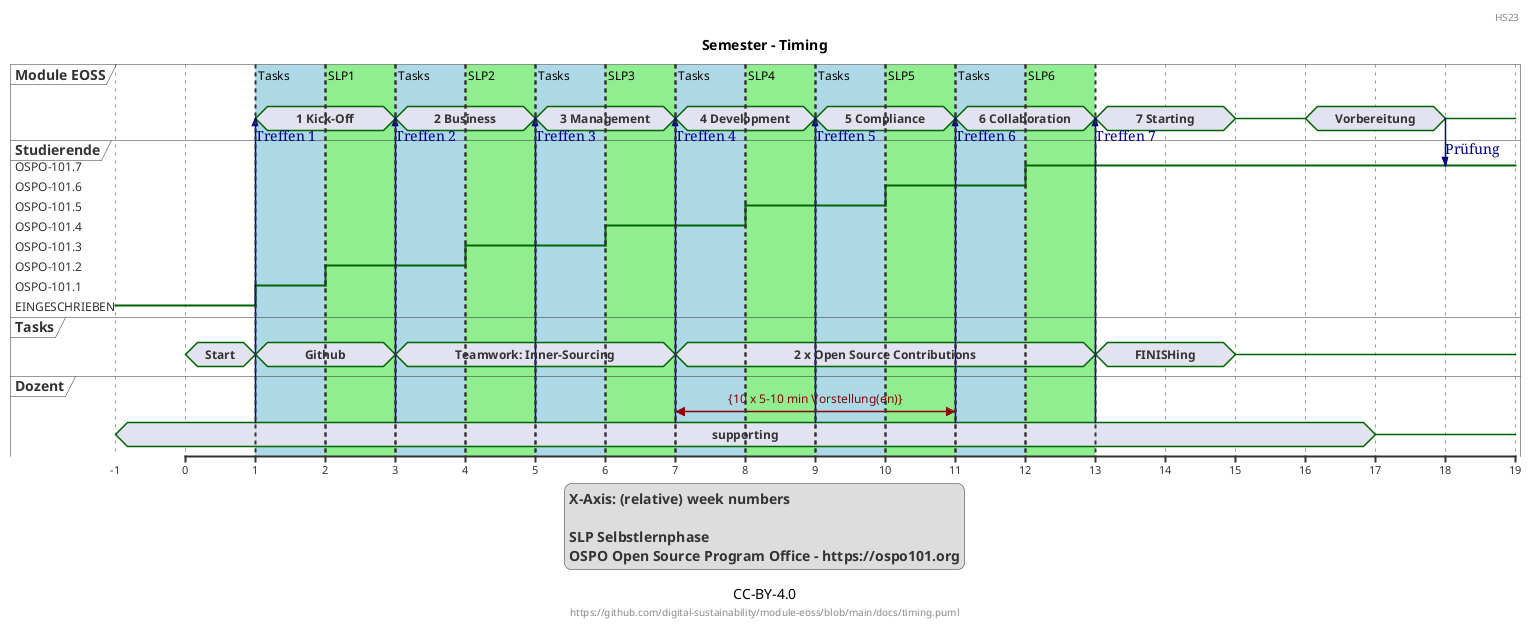 @startuml
Title Semester - Timing
header: HS23
footer: "https://github.com/digital-sustainability/module-eoss/blob/main/docs/timing.puml"
caption CC-BY-4.0

legend
X-Axis: (relative) week numbers

SLP Selbstlernphase
OSPO Open Source Program Office - https://ospo101.org
end legend

concise "Module EOSS" as eoss
robust "Studierende" as studi
concise "Tasks" as tasks
concise "Dozent" as dozent
scale 1 as 70 pixels

@-1
studi is EINGESCHRIEBEN
dozent is supporting

@+1
tasks is Start

@1
dozent -> eoss: Treffen 1
eoss is "1 Kick-Off"
tasks is Github
studi is OSPO-101.1

@+1
studi is OSPO-101.2

@+1
dozent -> eoss: Treffen 2
eoss is "2 Business"
tasks is "Teamwork: Inner-Sourcing"
@7 <-> @11 : {10 x 5-10 min Vorstellung(en)}

@+1
studi is OSPO-101.3

@+1
dozent -> eoss: Treffen 3
eoss is "3 Management"

@+1
studi is OSPO-101.4

@+1
dozent -> eoss: Treffen 4
eoss is "4 Development"
tasks is "2 x Open Source Contributions"

@+1
studi is OSPO-101.5

@+1
dozent -> eoss: Treffen 5
eoss is "5 Compliance"

@+1
studi is OSPO-101.6

@+1
dozent -> eoss: Treffen 6
eoss is "6 Collaboration"

@+1
studi is OSPO-101.7

@+1
dozent -> eoss: Treffen 7
eoss is "7 Starting"
tasks is FINISHing

@+1

@+1
eoss is {-}
tasks is {-}

@+1
eoss is Vorbereitung

@+1
dozent is {-}

@+1
eoss -> studi: Prüfung
eoss is {-}

highlight 2 to 3 #lightgreen : SLP1
highlight 4 to 5 #lightgreen : SLP2
highlight 6 to 7 #lightgreen : SLP3
highlight 8 to 9 #lightgreen : SLP4
highlight 10 to 11 #lightgreen : SLP5
highlight 12 to 13 #lightgreen : SLP6

highlight 1 to 2 #lightblue : Tasks
highlight 3 to 4 #lightblue : Tasks
highlight 5 to 6 #lightblue : Tasks
highlight 7 to 8 #lightblue : Tasks
highlight 9 to 10 #lightblue : Tasks
highlight 11 to 12 #lightblue : Tasks

@enduml
